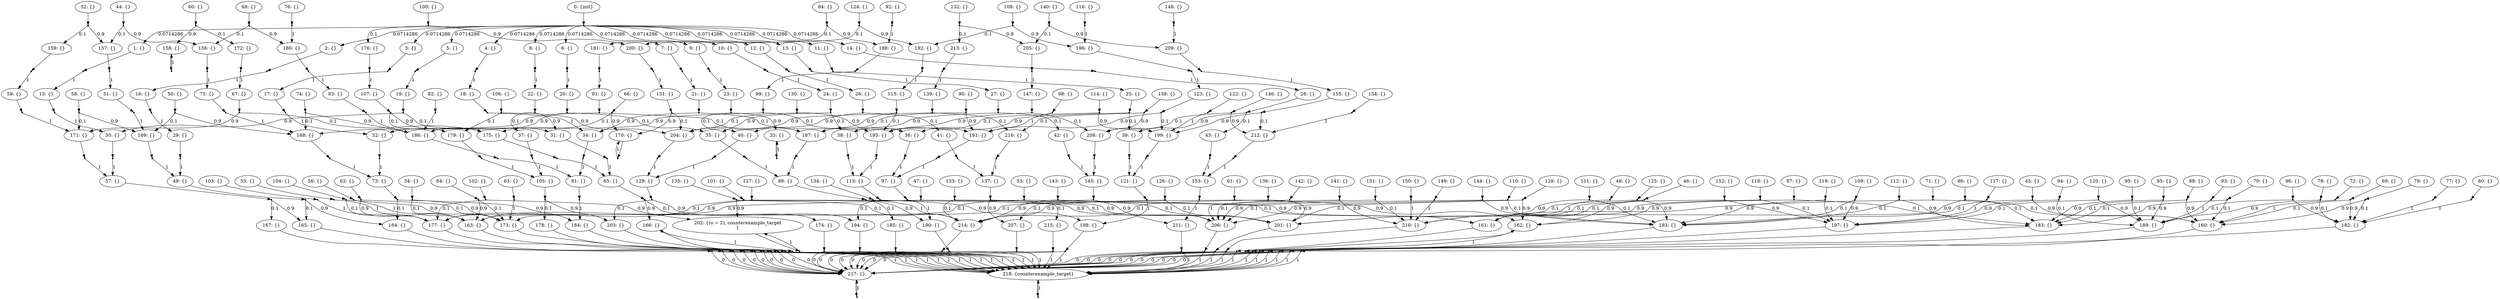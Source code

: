 digraph model {
	0 [ label = "0: {init}" ];
	1 [ label = "1: {}" ];
	2 [ label = "2: {}" ];
	3 [ label = "3: {}" ];
	4 [ label = "4: {}" ];
	5 [ label = "5: {}" ];
	6 [ label = "6: {}" ];
	7 [ label = "7: {}" ];
	8 [ label = "8: {}" ];
	9 [ label = "9: {}" ];
	10 [ label = "10: {}" ];
	11 [ label = "11: {}" ];
	12 [ label = "12: {}" ];
	13 [ label = "13: {}" ];
	14 [ label = "14: {}" ];
	15 [ label = "15: {}" ];
	16 [ label = "16: {}" ];
	17 [ label = "17: {}" ];
	18 [ label = "18: {}" ];
	19 [ label = "19: {}" ];
	20 [ label = "20: {}" ];
	21 [ label = "21: {}" ];
	22 [ label = "22: {}" ];
	23 [ label = "23: {}" ];
	24 [ label = "24: {}" ];
	25 [ label = "25: {}" ];
	26 [ label = "26: {}" ];
	27 [ label = "27: {}" ];
	28 [ label = "28: {}" ];
	29 [ label = "29: {}" ];
	30 [ label = "30: {}" ];
	31 [ label = "31: {}" ];
	32 [ label = "32: {}" ];
	33 [ label = "33: {}" ];
	34 [ label = "34: {}" ];
	35 [ label = "35: {}" ];
	36 [ label = "36: {}" ];
	37 [ label = "37: {}" ];
	38 [ label = "38: {}" ];
	39 [ label = "39: {}" ];
	40 [ label = "40: {}" ];
	41 [ label = "41: {}" ];
	42 [ label = "42: {}" ];
	43 [ label = "43: {}" ];
	44 [ label = "44: {}" ];
	45 [ label = "45: {}" ];
	46 [ label = "46: {}" ];
	47 [ label = "47: {}" ];
	48 [ label = "48: {}" ];
	49 [ label = "49: {}" ];
	50 [ label = "50: {}" ];
	51 [ label = "51: {}" ];
	52 [ label = "52: {}" ];
	53 [ label = "53: {}" ];
	54 [ label = "54: {}" ];
	55 [ label = "55: {}" ];
	56 [ label = "56: {}" ];
	57 [ label = "57: {}" ];
	58 [ label = "58: {}" ];
	59 [ label = "59: {}" ];
	60 [ label = "60: {}" ];
	61 [ label = "61: {}" ];
	62 [ label = "62: {}" ];
	63 [ label = "63: {}" ];
	64 [ label = "64: {}" ];
	65 [ label = "65: {}" ];
	66 [ label = "66: {}" ];
	67 [ label = "67: {}" ];
	68 [ label = "68: {}" ];
	69 [ label = "69: {}" ];
	70 [ label = "70: {}" ];
	71 [ label = "71: {}" ];
	72 [ label = "72: {}" ];
	73 [ label = "73: {}" ];
	74 [ label = "74: {}" ];
	75 [ label = "75: {}" ];
	76 [ label = "76: {}" ];
	77 [ label = "77: {}" ];
	78 [ label = "78: {}" ];
	79 [ label = "79: {}" ];
	80 [ label = "80: {}" ];
	81 [ label = "81: {}" ];
	82 [ label = "82: {}" ];
	83 [ label = "83: {}" ];
	84 [ label = "84: {}" ];
	85 [ label = "85: {}" ];
	86 [ label = "86: {}" ];
	87 [ label = "87: {}" ];
	88 [ label = "88: {}" ];
	89 [ label = "89: {}" ];
	90 [ label = "90: {}" ];
	91 [ label = "91: {}" ];
	92 [ label = "92: {}" ];
	93 [ label = "93: {}" ];
	94 [ label = "94: {}" ];
	95 [ label = "95: {}" ];
	96 [ label = "96: {}" ];
	97 [ label = "97: {}" ];
	98 [ label = "98: {}" ];
	99 [ label = "99: {}" ];
	100 [ label = "100: {}" ];
	101 [ label = "101: {}" ];
	102 [ label = "102: {}" ];
	103 [ label = "103: {}" ];
	104 [ label = "104: {}" ];
	105 [ label = "105: {}" ];
	106 [ label = "106: {}" ];
	107 [ label = "107: {}" ];
	108 [ label = "108: {}" ];
	109 [ label = "109: {}" ];
	110 [ label = "110: {}" ];
	111 [ label = "111: {}" ];
	112 [ label = "112: {}" ];
	113 [ label = "113: {}" ];
	114 [ label = "114: {}" ];
	115 [ label = "115: {}" ];
	116 [ label = "116: {}" ];
	117 [ label = "117: {}" ];
	118 [ label = "118: {}" ];
	119 [ label = "119: {}" ];
	120 [ label = "120: {}" ];
	121 [ label = "121: {}" ];
	122 [ label = "122: {}" ];
	123 [ label = "123: {}" ];
	124 [ label = "124: {}" ];
	125 [ label = "125: {}" ];
	126 [ label = "126: {}" ];
	127 [ label = "127: {}" ];
	128 [ label = "128: {}" ];
	129 [ label = "129: {}" ];
	130 [ label = "130: {}" ];
	131 [ label = "131: {}" ];
	132 [ label = "132: {}" ];
	133 [ label = "133: {}" ];
	134 [ label = "134: {}" ];
	135 [ label = "135: {}" ];
	136 [ label = "136: {}" ];
	137 [ label = "137: {}" ];
	138 [ label = "138: {}" ];
	139 [ label = "139: {}" ];
	140 [ label = "140: {}" ];
	141 [ label = "141: {}" ];
	142 [ label = "142: {}" ];
	143 [ label = "143: {}" ];
	144 [ label = "144: {}" ];
	145 [ label = "145: {}" ];
	146 [ label = "146: {}" ];
	147 [ label = "147: {}" ];
	148 [ label = "148: {}" ];
	149 [ label = "149: {}" ];
	150 [ label = "150: {}" ];
	151 [ label = "151: {}" ];
	152 [ label = "152: {}" ];
	153 [ label = "153: {}" ];
	154 [ label = "154: {}" ];
	155 [ label = "155: {}" ];
	156 [ label = "156: {}" ];
	157 [ label = "157: {}" ];
	158 [ label = "158: {}" ];
	159 [ label = "159: {}" ];
	160 [ label = "160: {}" ];
	161 [ label = "161: {}" ];
	162 [ label = "162: {}" ];
	163 [ label = "163: {}" ];
	164 [ label = "164: {}" ];
	165 [ label = "165: {}" ];
	166 [ label = "166: {}" ];
	167 [ label = "167: {}" ];
	168 [ label = "168: {}" ];
	169 [ label = "169: {}" ];
	170 [ label = "170: {}" ];
	171 [ label = "171: {}" ];
	172 [ label = "172: {}" ];
	173 [ label = "173: {}" ];
	174 [ label = "174: {}" ];
	175 [ label = "175: {}" ];
	176 [ label = "176: {}" ];
	177 [ label = "177: {}" ];
	178 [ label = "178: {}" ];
	179 [ label = "179: {}" ];
	180 [ label = "180: {}" ];
	181 [ label = "181: {}" ];
	182 [ label = "182: {}" ];
	183 [ label = "183: {}" ];
	184 [ label = "184: {}" ];
	185 [ label = "185: {}" ];
	186 [ label = "186: {}" ];
	187 [ label = "187: {}" ];
	188 [ label = "188: {}" ];
	189 [ label = "189: {}" ];
	190 [ label = "190: {}" ];
	191 [ label = "191: {}" ];
	192 [ label = "192: {}" ];
	193 [ label = "193: {}" ];
	194 [ label = "194: {}" ];
	195 [ label = "195: {}" ];
	196 [ label = "196: {}" ];
	197 [ label = "197: {}" ];
	198 [ label = "198: {}" ];
	199 [ label = "199: {}" ];
	200 [ label = "200: {}" ];
	201 [ label = "201: {}" ];
	202 [ label = "202: {(o = 2), counterexample_target
}" ];
	203 [ label = "203: {}" ];
	204 [ label = "204: {}" ];
	205 [ label = "205: {}" ];
	206 [ label = "206: {}" ];
	207 [ label = "207: {}" ];
	208 [ label = "208: {}" ];
	209 [ label = "209: {}" ];
	210 [ label = "210: {}" ];
	211 [ label = "211: {}" ];
	212 [ label = "212: {}" ];
	213 [ label = "213: {}" ];
	214 [ label = "214: {}" ];
	215 [ label = "215: {}" ];
	216 [ label = "216: {}" ];
	217 [ label = "217: {}" ];
	218 [ label = "218: {counterexample_target}" ];
	"0c0" [shape = "point"];
	0 -> "0c0";
	"0c0" -> 1 [ label= "0.0714286" ];
	"0c0" -> 2 [ label= "0.0714286" ];
	"0c0" -> 3 [ label= "0.0714286" ];
	"0c0" -> 4 [ label= "0.0714286" ];
	"0c0" -> 5 [ label= "0.0714286" ];
	"0c0" -> 6 [ label= "0.0714286" ];
	"0c0" -> 7 [ label= "0.0714286" ];
	"0c0" -> 8 [ label= "0.0714286" ];
	"0c0" -> 9 [ label= "0.0714286" ];
	"0c0" -> 10 [ label= "0.0714286" ];
	"0c0" -> 11 [ label= "0.0714286" ];
	"0c0" -> 12 [ label= "0.0714286" ];
	"0c0" -> 13 [ label= "0.0714286" ];
	"0c0" -> 14 [ label= "0.0714286" ];
	"1c0" [shape = "point"];
	1 -> "1c0";
	"1c0" -> 15 [ label= "1" ];
	"2c0" [shape = "point"];
	2 -> "2c0";
	"2c0" -> 16 [ label= "1" ];
	"3c0" [shape = "point"];
	3 -> "3c0";
	"3c0" -> 17 [ label= "1" ];
	"4c0" [shape = "point"];
	4 -> "4c0";
	"4c0" -> 18 [ label= "1" ];
	"5c0" [shape = "point"];
	5 -> "5c0";
	"5c0" -> 19 [ label= "1" ];
	"6c0" [shape = "point"];
	6 -> "6c0";
	"6c0" -> 20 [ label= "1" ];
	"7c0" [shape = "point"];
	7 -> "7c0";
	"7c0" -> 21 [ label= "1" ];
	"8c0" [shape = "point"];
	8 -> "8c0";
	"8c0" -> 22 [ label= "1" ];
	"9c0" [shape = "point"];
	9 -> "9c0";
	"9c0" -> 23 [ label= "1" ];
	"10c0" [shape = "point"];
	10 -> "10c0";
	"10c0" -> 24 [ label= "1" ];
	"11c0" [shape = "point"];
	11 -> "11c0";
	"11c0" -> 25 [ label= "1" ];
	"12c0" [shape = "point"];
	12 -> "12c0";
	"12c0" -> 26 [ label= "1" ];
	"13c0" [shape = "point"];
	13 -> "13c0";
	"13c0" -> 27 [ label= "1" ];
	"14c0" [shape = "point"];
	14 -> "14c0";
	"14c0" -> 28 [ label= "1" ];
	"15c0" [shape = "point"];
	15 -> "15c0";
	"15c0" -> 30 [ label= "1" ];
	"16c0" [shape = "point"];
	16 -> "16c0";
	"16c0" -> 29 [ label= "1" ];
	"17c0" [shape = "point"];
	17 -> "17c0";
	"17c0" -> 32 [ label= "1" ];
	"18c0" [shape = "point"];
	18 -> "18c0";
	"18c0" -> 34 [ label= "1" ];
	"19c0" [shape = "point"];
	19 -> "19c0";
	"19c0" -> 30 [ label= "0.9" ];
	"19c0" -> 31 [ label= "0.1" ];
	"20c0" [shape = "point"];
	20 -> "20c0";
	"20c0" -> 32 [ label= "0.9" ];
	"20c0" -> 35 [ label= "0.1" ];
	"21c0" [shape = "point"];
	21 -> "21c0";
	"21c0" -> 34 [ label= "0.9" ];
	"21c0" -> 36 [ label= "0.1" ];
	"22c0" [shape = "point"];
	22 -> "22c0";
	"22c0" -> 31 [ label= "0.9" ];
	"22c0" -> 37 [ label= "0.1" ];
	"23c0" [shape = "point"];
	23 -> "23c0";
	"23c0" -> 33 [ label= "0.9" ];
	"23c0" -> 40 [ label= "0.1" ];
	"24c0" [shape = "point"];
	24 -> "24c0";
	"24c0" -> 35 [ label= "0.9" ];
	"24c0" -> 38 [ label= "0.1" ];
	"25c0" [shape = "point"];
	25 -> "25c0";
	"25c0" -> 36 [ label= "0.9" ];
	"25c0" -> 39 [ label= "0.1" ];
	"26c0" [shape = "point"];
	26 -> "26c0";
	"26c0" -> 40 [ label= "0.9" ];
	"26c0" -> 41 [ label= "0.1" ];
	"27c0" [shape = "point"];
	27 -> "27c0";
	"27c0" -> 38 [ label= "0.9" ];
	"27c0" -> 42 [ label= "0.1" ];
	"28c0" [shape = "point"];
	28 -> "28c0";
	"28c0" -> 39 [ label= "0.9" ];
	"28c0" -> 43 [ label= "0.1" ];
	"29c0" [shape = "point"];
	29 -> "29c0";
	"29c0" -> 49 [ label= "1" ];
	"30c0" [shape = "point"];
	30 -> "30c0";
	"30c0" -> 57 [ label= "1" ];
	"31c0" [shape = "point"];
	31 -> "31c0";
	"31c0" -> 65 [ label= "1" ];
	"32c0" [shape = "point"];
	32 -> "32c0";
	"32c0" -> 73 [ label= "1" ];
	"33c0" [shape = "point"];
	33 -> "33c0";
	"33c0" -> 33 [ label= "1" ];
	"34c0" [shape = "point"];
	34 -> "34c0";
	"34c0" -> 81 [ label= "1" ];
	"35c0" [shape = "point"];
	35 -> "35c0";
	"35c0" -> 89 [ label= "1" ];
	"36c0" [shape = "point"];
	36 -> "36c0";
	"36c0" -> 97 [ label= "1" ];
	"37c0" [shape = "point"];
	37 -> "37c0";
	"37c0" -> 105 [ label= "1" ];
	"38c0" [shape = "point"];
	38 -> "38c0";
	"38c0" -> 113 [ label= "1" ];
	"39c0" [shape = "point"];
	39 -> "39c0";
	"39c0" -> 121 [ label= "1" ];
	"40c0" [shape = "point"];
	40 -> "40c0";
	"40c0" -> 129 [ label= "1" ];
	"41c0" [shape = "point"];
	41 -> "41c0";
	"41c0" -> 137 [ label= "1" ];
	"42c0" [shape = "point"];
	42 -> "42c0";
	"42c0" -> 145 [ label= "1" ];
	"43c0" [shape = "point"];
	43 -> "43c0";
	"43c0" -> 153 [ label= "1" ];
	"44c0" [shape = "point"];
	44 -> "44c0";
	"44c0" -> 156 [ label= "0.9" ];
	"44c0" -> 157 [ label= "0.1" ];
	"45c0" [shape = "point"];
	45 -> "45c0";
	"45c0" -> 160 [ label= "0.9" ];
	"45c0" -> 161 [ label= "0.1" ];
	"46c0" [shape = "point"];
	46 -> "46c0";
	"46c0" -> 161 [ label= "0.1" ];
	"46c0" -> 162 [ label= "0.9" ];
	"47c0" [shape = "point"];
	47 -> "47c0";
	"47c0" -> 161 [ label= "0.1" ];
	"47c0" -> 163 [ label= "0.9" ];
	"48c0" [shape = "point"];
	48 -> "48c0";
	"48c0" -> 161 [ label= "1" ];
	"49c0" [shape = "point"];
	49 -> "49c0";
	"49c0" -> 164 [ label= "0.9" ];
	"49c0" -> 165 [ label= "0.1" ];
	"50c0" [shape = "point"];
	50 -> "50c0";
	"50c0" -> 168 [ label= "0.9" ];
	"50c0" -> 169 [ label= "0.1" ];
	"51c0" [shape = "point"];
	51 -> "51c0";
	"51c0" -> 169 [ label= "1" ];
	"52c0" [shape = "point"];
	52 -> "52c0";
	"52c0" -> 157 [ label= "0.9" ];
	"52c0" -> 159 [ label= "0.1" ];
	"53c0" [shape = "point"];
	53 -> "53c0";
	"53c0" -> 161 [ label= "0.9" ];
	"53c0" -> 163 [ label= "0.1" ];
	"54c0" [shape = "point"];
	54 -> "54c0";
	"54c0" -> 163 [ label= "0.1" ];
	"54c0" -> 173 [ label= "0.9" ];
	"55c0" [shape = "point"];
	55 -> "55c0";
	"55c0" -> 163 [ label= "1" ];
	"56c0" [shape = "point"];
	56 -> "56c0";
	"56c0" -> 163 [ label= "1" ];
	"57c0" [shape = "point"];
	57 -> "57c0";
	"57c0" -> 165 [ label= "0.9" ];
	"57c0" -> 167 [ label= "0.1" ];
	"58c0" [shape = "point"];
	58 -> "58c0";
	"58c0" -> 169 [ label= "0.9" ];
	"58c0" -> 171 [ label= "0.1" ];
	"59c0" [shape = "point"];
	59 -> "59c0";
	"59c0" -> 171 [ label= "1" ];
	"60c0" [shape = "point"];
	60 -> "60c0";
	"60c0" -> 158 [ label= "0.9" ];
	"60c0" -> 172 [ label= "0.1" ];
	"61c0" [shape = "point"];
	61 -> "61c0";
	"61c0" -> 162 [ label= "0.9" ];
	"61c0" -> 173 [ label= "0.1" ];
	"62c0" [shape = "point"];
	62 -> "62c0";
	"62c0" -> 173 [ label= "0.1" ];
	"62c0" -> 177 [ label= "0.9" ];
	"63c0" [shape = "point"];
	63 -> "63c0";
	"63c0" -> 173 [ label= "1" ];
	"64c0" [shape = "point"];
	64 -> "64c0";
	"64c0" -> 163 [ label= "0.9" ];
	"64c0" -> 173 [ label= "0.1" ];
	"65c0" [shape = "point"];
	65 -> "65c0";
	"65c0" -> 166 [ label= "0.9" ];
	"65c0" -> 174 [ label= "0.1" ];
	"66c0" [shape = "point"];
	66 -> "66c0";
	"66c0" -> 170 [ label= "0.9" ];
	"66c0" -> 175 [ label= "0.1" ];
	"67c0" [shape = "point"];
	67 -> "67c0";
	"67c0" -> 171 [ label= "0.9" ];
	"67c0" -> 175 [ label= "0.1" ];
	"68c0" [shape = "point"];
	68 -> "68c0";
	"68c0" -> 156 [ label= "0.1" ];
	"68c0" -> 180 [ label= "0.9" ];
	"69c0" [shape = "point"];
	69 -> "69c0";
	"69c0" -> 160 [ label= "0.1" ];
	"69c0" -> 182 [ label= "0.9" ];
	"70c0" [shape = "point"];
	70 -> "70c0";
	"70c0" -> 160 [ label= "0.1" ];
	"70c0" -> 183 [ label= "0.9" ];
	"71c0" [shape = "point"];
	71 -> "71c0";
	"71c0" -> 160 [ label= "0.1" ];
	"71c0" -> 161 [ label= "0.9" ];
	"72c0" [shape = "point"];
	72 -> "72c0";
	"72c0" -> 160 [ label= "1" ];
	"73c0" [shape = "point"];
	73 -> "73c0";
	"73c0" -> 164 [ label= "0.1" ];
	"73c0" -> 184 [ label= "0.9" ];
	"74c0" [shape = "point"];
	74 -> "74c0";
	"74c0" -> 168 [ label= "0.1" ];
	"74c0" -> 186 [ label= "0.9" ];
	"75c0" [shape = "point"];
	75 -> "75c0";
	"75c0" -> 168 [ label= "1" ];
	"76c0" [shape = "point"];
	76 -> "76c0";
	"76c0" -> 180 [ label= "1" ];
	"77c0" [shape = "point"];
	77 -> "77c0";
	"77c0" -> 182 [ label= "1" ];
	"78c0" [shape = "point"];
	78 -> "78c0";
	"78c0" -> 182 [ label= "0.1" ];
	"78c0" -> 189 [ label= "0.9" ];
	"79c0" [shape = "point"];
	79 -> "79c0";
	"79c0" -> 160 [ label= "0.9" ];
	"79c0" -> 182 [ label= "0.1" ];
	"80c0" [shape = "point"];
	80 -> "80c0";
	"80c0" -> 182 [ label= "1" ];
	"81c0" [shape = "point"];
	81 -> "81c0";
	"81c0" -> 184 [ label= "1" ];
	"82c0" [shape = "point"];
	82 -> "82c0";
	"82c0" -> 186 [ label= "1" ];
	"83c0" [shape = "point"];
	83 -> "83c0";
	"83c0" -> 186 [ label= "1" ];
	"84c0" [shape = "point"];
	84 -> "84c0";
	"84c0" -> 181 [ label= "0.1" ];
	"84c0" -> 188 [ label= "0.9" ];
	"85c0" [shape = "point"];
	85 -> "85c0";
	"85c0" -> 183 [ label= "0.1" ];
	"85c0" -> 189 [ label= "0.9" ];
	"86c0" [shape = "point"];
	86 -> "86c0";
	"86c0" -> 183 [ label= "0.1" ];
	"86c0" -> 193 [ label= "0.9" ];
	"87c0" [shape = "point"];
	87 -> "87c0";
	"87c0" -> 162 [ label= "0.9" ];
	"87c0" -> 183 [ label= "0.1" ];
	"88c0" [shape = "point"];
	88 -> "88c0";
	"88c0" -> 160 [ label= "0.9" ];
	"88c0" -> 183 [ label= "0.1" ];
	"89c0" [shape = "point"];
	89 -> "89c0";
	"89c0" -> 185 [ label= "0.1" ];
	"89c0" -> 190 [ label= "0.9" ];
	"90c0" [shape = "point"];
	90 -> "90c0";
	"90c0" -> 187 [ label= "0.1" ];
	"90c0" -> 191 [ label= "0.9" ];
	"91c0" [shape = "point"];
	91 -> "91c0";
	"91c0" -> 168 [ label= "0.9" ];
	"91c0" -> 187 [ label= "0.1" ];
	"92c0" [shape = "point"];
	92 -> "92c0";
	"92c0" -> 188 [ label= "1" ];
	"93c0" [shape = "point"];
	93 -> "93c0";
	"93c0" -> 189 [ label= "1" ];
	"94c0" [shape = "point"];
	94 -> "94c0";
	"94c0" -> 189 [ label= "0.1" ];
	"94c0" -> 197 [ label= "0.9" ];
	"95c0" [shape = "point"];
	95 -> "95c0";
	"95c0" -> 183 [ label= "0.9" ];
	"95c0" -> 189 [ label= "0.1" ];
	"96c0" [shape = "point"];
	96 -> "96c0";
	"96c0" -> 182 [ label= "0.9" ];
	"96c0" -> 189 [ label= "0.1" ];
	"97c0" [shape = "point"];
	97 -> "97c0";
	"97c0" -> 190 [ label= "1" ];
	"98c0" [shape = "point"];
	98 -> "98c0";
	"98c0" -> 191 [ label= "1" ];
	"99c0" [shape = "point"];
	99 -> "99c0";
	"99c0" -> 186 [ label= "0.9" ];
	"99c0" -> 191 [ label= "0.1" ];
	"100c0" [shape = "point"];
	100 -> "100c0";
	"100c0" -> 176 [ label= "0.1" ];
	"100c0" -> 200 [ label= "0.9" ];
	"101c0" [shape = "point"];
	101 -> "101c0";
	"101c0" -> 177 [ label= "0.1" ];
	"101c0" -> 201 [ label= "0.9" ];
	"102c0" [shape = "point"];
	102 -> "102c0";
	"102c0" -> 177 [ label= "0.1" ];
	"102c0" -> 202 [ label= "0.9" ];
	"103c0" [shape = "point"];
	103 -> "103c0";
	"103c0" -> 177 [ label= "1" ];
	"104c0" [shape = "point"];
	104 -> "104c0";
	"104c0" -> 173 [ label= "0.9" ];
	"104c0" -> 177 [ label= "0.1" ];
	"105c0" [shape = "point"];
	105 -> "105c0";
	"105c0" -> 178 [ label= "0.1" ];
	"105c0" -> 203 [ label= "0.9" ];
	"106c0" [shape = "point"];
	106 -> "106c0";
	"106c0" -> 179 [ label= "0.1" ];
	"106c0" -> 204 [ label= "0.9" ];
	"107c0" [shape = "point"];
	107 -> "107c0";
	"107c0" -> 175 [ label= "0.9" ];
	"107c0" -> 179 [ label= "0.1" ];
	"108c0" [shape = "point"];
	108 -> "108c0";
	"108c0" -> 192 [ label= "0.1" ];
	"108c0" -> 196 [ label= "0.9" ];
	"109c0" [shape = "point"];
	109 -> "109c0";
	"109c0" -> 193 [ label= "0.1" ];
	"109c0" -> 197 [ label= "0.9" ];
	"110c0" [shape = "point"];
	110 -> "110c0";
	"110c0" -> 193 [ label= "0.1" ];
	"110c0" -> 206 [ label= "0.9" ];
	"111c0" [shape = "point"];
	111 -> "111c0";
	"111c0" -> 193 [ label= "0.1" ];
	"111c0" -> 201 [ label= "0.9" ];
	"112c0" [shape = "point"];
	112 -> "112c0";
	"112c0" -> 183 [ label= "0.9" ];
	"112c0" -> 193 [ label= "0.1" ];
	"113c0" [shape = "point"];
	113 -> "113c0";
	"113c0" -> 194 [ label= "0.1" ];
	"113c0" -> 198 [ label= "0.9" ];
	"114c0" [shape = "point"];
	114 -> "114c0";
	"114c0" -> 195 [ label= "0.1" ];
	"114c0" -> 199 [ label= "0.9" ];
	"115c0" [shape = "point"];
	115 -> "115c0";
	"115c0" -> 187 [ label= "0.9" ];
	"115c0" -> 195 [ label= "0.1" ];
	"116c0" [shape = "point"];
	116 -> "116c0";
	"116c0" -> 196 [ label= "1" ];
	"117c0" [shape = "point"];
	117 -> "117c0";
	"117c0" -> 197 [ label= "1" ];
	"118c0" [shape = "point"];
	118 -> "118c0";
	"118c0" -> 197 [ label= "0.1" ];
	"118c0" -> 210 [ label= "0.9" ];
	"119c0" [shape = "point"];
	119 -> "119c0";
	"119c0" -> 193 [ label= "0.9" ];
	"119c0" -> 197 [ label= "0.1" ];
	"120c0" [shape = "point"];
	120 -> "120c0";
	"120c0" -> 189 [ label= "0.9" ];
	"120c0" -> 197 [ label= "0.1" ];
	"121c0" [shape = "point"];
	121 -> "121c0";
	"121c0" -> 198 [ label= "1" ];
	"122c0" [shape = "point"];
	122 -> "122c0";
	"122c0" -> 199 [ label= "1" ];
	"123c0" [shape = "point"];
	123 -> "123c0";
	"123c0" -> 191 [ label= "0.9" ];
	"123c0" -> 199 [ label= "0.1" ];
	"124c0" [shape = "point"];
	124 -> "124c0";
	"124c0" -> 192 [ label= "0.9" ];
	"124c0" -> 200 [ label= "0.1" ];
	"125c0" [shape = "point"];
	125 -> "125c0";
	"125c0" -> 193 [ label= "0.9" ];
	"125c0" -> 201 [ label= "0.1" ];
	"126c0" [shape = "point"];
	126 -> "126c0";
	"126c0" -> 201 [ label= "0.1" ];
	"126c0" -> 214 [ label= "0.9" ];
	"127c0" [shape = "point"];
	127 -> "127c0";
	"127c0" -> 177 [ label= "0.9" ];
	"127c0" -> 201 [ label= "0.1" ];
	"128c0" [shape = "point"];
	128 -> "128c0";
	"128c0" -> 162 [ label= "0.9" ];
	"128c0" -> 201 [ label= "0.1" ];
	"129c0" [shape = "point"];
	129 -> "129c0";
	"129c0" -> 194 [ label= "0.9" ];
	"129c0" -> 203 [ label= "0.1" ];
	"130c0" [shape = "point"];
	130 -> "130c0";
	"130c0" -> 195 [ label= "0.9" ];
	"130c0" -> 204 [ label= "0.1" ];
	"131c0" [shape = "point"];
	131 -> "131c0";
	"131c0" -> 170 [ label= "0.9" ];
	"131c0" -> 204 [ label= "0.1" ];
	"132c0" [shape = "point"];
	132 -> "132c0";
	"132c0" -> 205 [ label= "0.9" ];
	"132c0" -> 213 [ label= "0.1" ];
	"133c0" [shape = "point"];
	133 -> "133c0";
	"133c0" -> 206 [ label= "0.9" ];
	"133c0" -> 214 [ label= "0.1" ];
	"134c0" [shape = "point"];
	134 -> "134c0";
	"134c0" -> 214 [ label= "1" ];
	"135c0" [shape = "point"];
	135 -> "135c0";
	"135c0" -> 202 [ label= "0.9" ];
	"135c0" -> 214 [ label= "0.1" ];
	"136c0" [shape = "point"];
	136 -> "136c0";
	"136c0" -> 201 [ label= "0.9" ];
	"136c0" -> 214 [ label= "0.1" ];
	"137c0" [shape = "point"];
	137 -> "137c0";
	"137c0" -> 207 [ label= "0.9" ];
	"137c0" -> 215 [ label= "0.1" ];
	"138c0" [shape = "point"];
	138 -> "138c0";
	"138c0" -> 208 [ label= "0.9" ];
	"138c0" -> 216 [ label= "0.1" ];
	"139c0" [shape = "point"];
	139 -> "139c0";
	"139c0" -> 204 [ label= "0.9" ];
	"139c0" -> 216 [ label= "0.1" ];
	"140c0" [shape = "point"];
	140 -> "140c0";
	"140c0" -> 205 [ label= "0.1" ];
	"140c0" -> 209 [ label= "0.9" ];
	"141c0" [shape = "point"];
	141 -> "141c0";
	"141c0" -> 206 [ label= "0.1" ];
	"141c0" -> 210 [ label= "0.9" ];
	"142c0" [shape = "point"];
	142 -> "142c0";
	"142c0" -> 206 [ label= "1" ];
	"143c0" [shape = "point"];
	143 -> "143c0";
	"143c0" -> 206 [ label= "0.1" ];
	"143c0" -> 214 [ label= "0.9" ];
	"144c0" [shape = "point"];
	144 -> "144c0";
	"144c0" -> 193 [ label= "0.9" ];
	"144c0" -> 206 [ label= "0.1" ];
	"145c0" [shape = "point"];
	145 -> "145c0";
	"145c0" -> 207 [ label= "0.1" ];
	"145c0" -> 211 [ label= "0.9" ];
	"146c0" [shape = "point"];
	146 -> "146c0";
	"146c0" -> 208 [ label= "0.1" ];
	"146c0" -> 212 [ label= "0.9" ];
	"147c0" [shape = "point"];
	147 -> "147c0";
	"147c0" -> 195 [ label= "0.9" ];
	"147c0" -> 208 [ label= "0.1" ];
	"148c0" [shape = "point"];
	148 -> "148c0";
	"148c0" -> 209 [ label= "1" ];
	"149c0" [shape = "point"];
	149 -> "149c0";
	"149c0" -> 210 [ label= "1" ];
	"150c0" [shape = "point"];
	150 -> "150c0";
	"150c0" -> 210 [ label= "1" ];
	"151c0" [shape = "point"];
	151 -> "151c0";
	"151c0" -> 206 [ label= "0.9" ];
	"151c0" -> 210 [ label= "0.1" ];
	"152c0" [shape = "point"];
	152 -> "152c0";
	"152c0" -> 197 [ label= "0.9" ];
	"152c0" -> 210 [ label= "0.1" ];
	"153c0" [shape = "point"];
	153 -> "153c0";
	"153c0" -> 211 [ label= "1" ];
	"154c0" [shape = "point"];
	154 -> "154c0";
	"154c0" -> 212 [ label= "1" ];
	"155c0" [shape = "point"];
	155 -> "155c0";
	"155c0" -> 199 [ label= "0.9" ];
	"155c0" -> 212 [ label= "0.1" ];
	"156c0" [shape = "point"];
	156 -> "156c0";
	"156c0" -> 75 [ label= "1" ];
	"157c0" [shape = "point"];
	157 -> "157c0";
	"157c0" -> 51 [ label= "1" ];
	"158c0" [shape = "point"];
	158 -> "158c0";
	"158c0" -> 158 [ label= "1" ];
	"159c0" [shape = "point"];
	159 -> "159c0";
	"159c0" -> 59 [ label= "1" ];
	"160c0" [shape = "point"];
	160 -> "160c0";
	"160c0" -> 217 [ label= "0" ];
	"160c0" -> 218 [ label= "1" ];
	"161c0" [shape = "point"];
	161 -> "161c0";
	"161c0" -> 217 [ label= "0" ];
	"161c0" -> 218 [ label= "1" ];
	"162c0" [shape = "point"];
	162 -> "162c0";
	"162c0" -> 162 [ label= "1" ];
	"163c0" [shape = "point"];
	163 -> "163c0";
	"163c0" -> 217 [ label= "0" ];
	"163c0" -> 218 [ label= "1" ];
	"164c0" [shape = "point"];
	164 -> "164c0";
	"164c0" -> 217 [ label= "0" ];
	"164c0" -> 218 [ label= "1" ];
	"165c0" [shape = "point"];
	165 -> "165c0";
	"165c0" -> 217 [ label= "0" ];
	"165c0" -> 218 [ label= "1" ];
	"166c0" [shape = "point"];
	166 -> "166c0";
	"166c0" -> 166 [ label= "1" ];
	"167c0" [shape = "point"];
	167 -> "167c0";
	"167c0" -> 217 [ label= "0" ];
	"167c0" -> 218 [ label= "1" ];
	"168c0" [shape = "point"];
	168 -> "168c0";
	"168c0" -> 73 [ label= "1" ];
	"169c0" [shape = "point"];
	169 -> "169c0";
	"169c0" -> 49 [ label= "1" ];
	"170c0" [shape = "point"];
	170 -> "170c0";
	"170c0" -> 170 [ label= "1" ];
	"171c0" [shape = "point"];
	171 -> "171c0";
	"171c0" -> 57 [ label= "1" ];
	"172c0" [shape = "point"];
	172 -> "172c0";
	"172c0" -> 67 [ label= "1" ];
	"173c0" [shape = "point"];
	173 -> "173c0";
	"173c0" -> 217 [ label= "0" ];
	"173c0" -> 218 [ label= "1" ];
	"174c0" [shape = "point"];
	174 -> "174c0";
	"174c0" -> 217 [ label= "0" ];
	"174c0" -> 218 [ label= "1" ];
	"175c0" [shape = "point"];
	175 -> "175c0";
	"175c0" -> 65 [ label= "1" ];
	"176c0" [shape = "point"];
	176 -> "176c0";
	"176c0" -> 107 [ label= "1" ];
	"177c0" [shape = "point"];
	177 -> "177c0";
	"177c0" -> 217 [ label= "0" ];
	"177c0" -> 218 [ label= "1" ];
	"178c0" [shape = "point"];
	178 -> "178c0";
	"178c0" -> 217 [ label= "0" ];
	"178c0" -> 218 [ label= "1" ];
	"179c0" [shape = "point"];
	179 -> "179c0";
	"179c0" -> 105 [ label= "1" ];
	"180c0" [shape = "point"];
	180 -> "180c0";
	"180c0" -> 83 [ label= "1" ];
	"181c0" [shape = "point"];
	181 -> "181c0";
	"181c0" -> 91 [ label= "1" ];
	"182c0" [shape = "point"];
	182 -> "182c0";
	"182c0" -> 217 [ label= "0" ];
	"182c0" -> 218 [ label= "1" ];
	"183c0" [shape = "point"];
	183 -> "183c0";
	"183c0" -> 217 [ label= "0" ];
	"183c0" -> 218 [ label= "1" ];
	"184c0" [shape = "point"];
	184 -> "184c0";
	"184c0" -> 217 [ label= "0" ];
	"184c0" -> 218 [ label= "1" ];
	"185c0" [shape = "point"];
	185 -> "185c0";
	"185c0" -> 217 [ label= "0" ];
	"185c0" -> 218 [ label= "1" ];
	"186c0" [shape = "point"];
	186 -> "186c0";
	"186c0" -> 81 [ label= "1" ];
	"187c0" [shape = "point"];
	187 -> "187c0";
	"187c0" -> 89 [ label= "1" ];
	"188c0" [shape = "point"];
	188 -> "188c0";
	"188c0" -> 99 [ label= "1" ];
	"189c0" [shape = "point"];
	189 -> "189c0";
	"189c0" -> 217 [ label= "0" ];
	"189c0" -> 218 [ label= "1" ];
	"190c0" [shape = "point"];
	190 -> "190c0";
	"190c0" -> 217 [ label= "0" ];
	"190c0" -> 218 [ label= "1" ];
	"191c0" [shape = "point"];
	191 -> "191c0";
	"191c0" -> 97 [ label= "1" ];
	"192c0" [shape = "point"];
	192 -> "192c0";
	"192c0" -> 115 [ label= "1" ];
	"193c0" [shape = "point"];
	193 -> "193c0";
	"193c0" -> 217 [ label= "0" ];
	"193c0" -> 218 [ label= "1" ];
	"194c0" [shape = "point"];
	194 -> "194c0";
	"194c0" -> 217 [ label= "0" ];
	"194c0" -> 218 [ label= "1" ];
	"195c0" [shape = "point"];
	195 -> "195c0";
	"195c0" -> 113 [ label= "1" ];
	"196c0" [shape = "point"];
	196 -> "196c0";
	"196c0" -> 123 [ label= "1" ];
	"197c0" [shape = "point"];
	197 -> "197c0";
	"197c0" -> 217 [ label= "0" ];
	"197c0" -> 218 [ label= "1" ];
	"198c0" [shape = "point"];
	198 -> "198c0";
	"198c0" -> 217 [ label= "0" ];
	"198c0" -> 218 [ label= "1" ];
	"199c0" [shape = "point"];
	199 -> "199c0";
	"199c0" -> 121 [ label= "1" ];
	"200c0" [shape = "point"];
	200 -> "200c0";
	"200c0" -> 131 [ label= "1" ];
	"201c0" [shape = "point"];
	201 -> "201c0";
	"201c0" -> 217 [ label= "0" ];
	"201c0" -> 218 [ label= "1" ];
	"202c0" [shape = "point"];
	202 -> "202c0";
	"202c0" -> 202 [ label= "1" ];
	"203c0" [shape = "point"];
	203 -> "203c0";
	"203c0" -> 217 [ label= "0" ];
	"203c0" -> 218 [ label= "1" ];
	"204c0" [shape = "point"];
	204 -> "204c0";
	"204c0" -> 129 [ label= "1" ];
	"205c0" [shape = "point"];
	205 -> "205c0";
	"205c0" -> 147 [ label= "1" ];
	"206c0" [shape = "point"];
	206 -> "206c0";
	"206c0" -> 217 [ label= "0" ];
	"206c0" -> 218 [ label= "1" ];
	"207c0" [shape = "point"];
	207 -> "207c0";
	"207c0" -> 217 [ label= "0" ];
	"207c0" -> 218 [ label= "1" ];
	"208c0" [shape = "point"];
	208 -> "208c0";
	"208c0" -> 145 [ label= "1" ];
	"209c0" [shape = "point"];
	209 -> "209c0";
	"209c0" -> 155 [ label= "1" ];
	"210c0" [shape = "point"];
	210 -> "210c0";
	"210c0" -> 217 [ label= "0" ];
	"210c0" -> 218 [ label= "1" ];
	"211c0" [shape = "point"];
	211 -> "211c0";
	"211c0" -> 217 [ label= "0" ];
	"211c0" -> 218 [ label= "1" ];
	"212c0" [shape = "point"];
	212 -> "212c0";
	"212c0" -> 153 [ label= "1" ];
	"213c0" [shape = "point"];
	213 -> "213c0";
	"213c0" -> 139 [ label= "1" ];
	"214c0" [shape = "point"];
	214 -> "214c0";
	"214c0" -> 217 [ label= "0" ];
	"214c0" -> 218 [ label= "1" ];
	"215c0" [shape = "point"];
	215 -> "215c0";
	"215c0" -> 217 [ label= "0" ];
	"215c0" -> 218 [ label= "1" ];
	"216c0" [shape = "point"];
	216 -> "216c0";
	"216c0" -> 137 [ label= "1" ];
	"217c0" [shape = "point"];
	217 -> "217c0";
	"217c0" -> 217 [ label= "1" ];
	"218c0" [shape = "point"];
	218 -> "218c0";
	"218c0" -> 218 [ label= "1" ];
}
